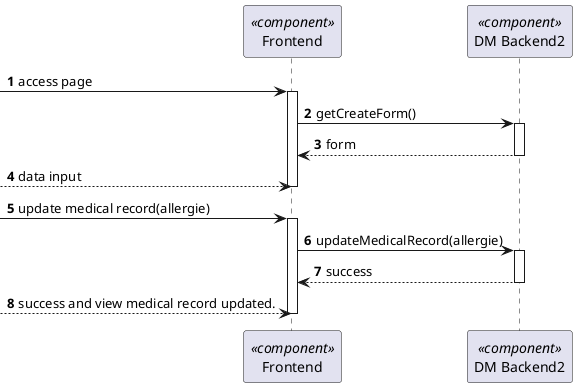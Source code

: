 @startuml 5.1.1
skinparam packageStyle rectangle
skinparam shadowing false

autonumber

participant "Frontend" as FE <<component>>
participant "DM Backend2" as BE <<component>>



 -> FE: access page
activate FE
FE -> BE: getCreateForm()
activate BE
BE --> FE: form
deactivate BE
--> FE : data input
deactivate FE
 -> FE : update medical record(allergie)
activate FE
FE -> BE : updateMedicalRecord(allergie)
activate BE
BE --> FE: success
deactivate BE
--> FE: success and view medical record updated.
deactivate FE



@enduml